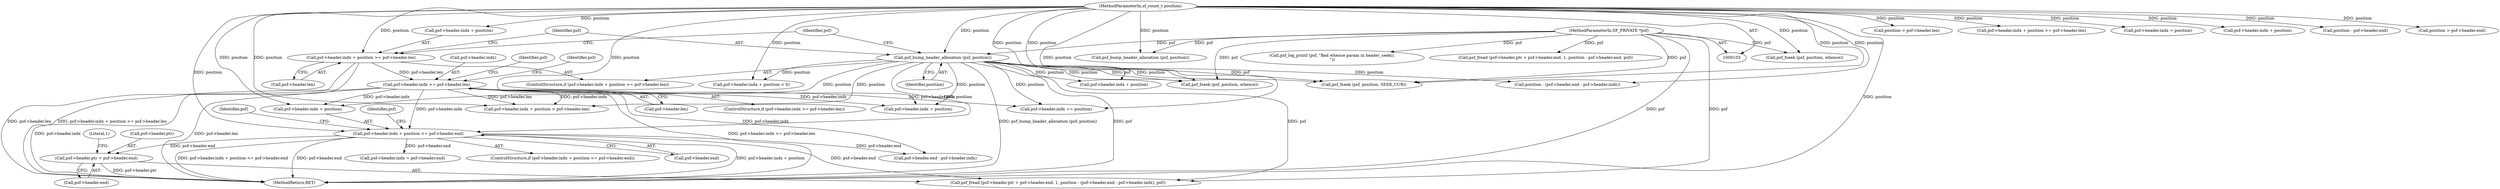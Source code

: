 digraph "0_libsndfile_708e996c87c5fae77b104ccfeb8f6db784c32074_14@pointer" {
"1000294" [label="(Call,psf->header.ptr + psf->header.end)"];
"1000234" [label="(Call,psf->header.indx + position <= psf->header.end)"];
"1000216" [label="(Call,psf->header.indx >= psf->header.len)"];
"1000188" [label="(Call,psf->header.indx + position >= psf->header.len)"];
"1000105" [label="(MethodParameterIn,sf_count_t position)"];
"1000201" [label="(Call,psf_bump_header_allocation (psf, position))"];
"1000104" [label="(MethodParameterIn,SF_PRIVATE *psf)"];
"1000242" [label="(Call,psf->header.end)"];
"1000188" [label="(Call,psf->header.indx + position >= psf->header.len)"];
"1000126" [label="(Call,psf_bump_header_allocation (psf, position))"];
"1000196" [label="(Call,psf->header.len)"];
"1000258" [label="(Call,psf->header.indx + position)"];
"1000257" [label="(Call,psf->header.indx + position > psf->header.len)"];
"1000334" [label="(Call,psf_log_printf (psf, \"Bad whence param in header_seek().\n\"))"];
"1000294" [label="(Call,psf->header.ptr + psf->header.end)"];
"1000130" [label="(Call,position > psf->header.len)"];
"1000215" [label="(ControlStructure,if (psf->header.indx >= psf->header.len))"];
"1000222" [label="(Call,psf->header.len)"];
"1000205" [label="(Call,psf->header.indx + position < 0)"];
"1000206" [label="(Call,psf->header.indx + position)"];
"1000104" [label="(MethodParameterIn,SF_PRIVATE *psf)"];
"1000248" [label="(Call,psf->header.indx += position)"];
"1000295" [label="(Call,psf->header.ptr)"];
"1000157" [label="(Call,psf_fread (psf->header.ptr + psf->header.end, 1, position - psf->header.end, psf))"];
"1000189" [label="(Call,psf->header.indx + position)"];
"1000251" [label="(Identifier,psf)"];
"1000305" [label="(Literal,1)"];
"1000113" [label="(Call,psf->header.indx + position >= psf->header.len)"];
"1000271" [label="(Call,psf->header.indx = psf->header.end)"];
"1000138" [label="(Call,psf_fseek (psf, position, whence))"];
"1000216" [label="(Call,psf->header.indx >= psf->header.len)"];
"1000308" [label="(Call,psf->header.end - psf->header.indx)"];
"1000203" [label="(Identifier,position)"];
"1000300" [label="(Call,psf->header.end)"];
"1000217" [label="(Call,psf->header.indx)"];
"1000229" [label="(Identifier,psf)"];
"1000178" [label="(Call,psf->header.indx = position)"];
"1000187" [label="(ControlStructure,if (psf->header.indx + position >= psf->header.len))"];
"1000293" [label="(Call,psf_fread (psf->header.ptr + psf->header.end, 1, position - (psf->header.end - psf->header.indx), psf))"];
"1000235" [label="(Call,psf->header.indx + position)"];
"1000228" [label="(Call,psf_fseek (psf, position, whence))"];
"1000202" [label="(Identifier,psf)"];
"1000282" [label="(Call,psf_fseek (psf, position, SEEK_CUR))"];
"1000233" [label="(ControlStructure,if (psf->header.indx + position <= psf->header.end))"];
"1000238" [label="(Identifier,psf)"];
"1000201" [label="(Call,psf_bump_header_allocation (psf, position))"];
"1000306" [label="(Call,position - (psf->header.end - psf->header.indx))"];
"1000114" [label="(Call,psf->header.indx + position)"];
"1000261" [label="(Identifier,psf)"];
"1000170" [label="(Call,position - psf->header.end)"];
"1000234" [label="(Call,psf->header.indx + position <= psf->header.end)"];
"1000339" [label="(MethodReturn,RET)"];
"1000105" [label="(MethodParameterIn,sf_count_t position)"];
"1000209" [label="(Identifier,psf)"];
"1000144" [label="(Call,position > psf->header.end)"];
"1000294" -> "1000293"  [label="AST: "];
"1000294" -> "1000300"  [label="CFG: "];
"1000295" -> "1000294"  [label="AST: "];
"1000300" -> "1000294"  [label="AST: "];
"1000305" -> "1000294"  [label="CFG: "];
"1000294" -> "1000339"  [label="DDG: psf->header.ptr"];
"1000234" -> "1000294"  [label="DDG: psf->header.end"];
"1000234" -> "1000233"  [label="AST: "];
"1000234" -> "1000242"  [label="CFG: "];
"1000235" -> "1000234"  [label="AST: "];
"1000242" -> "1000234"  [label="AST: "];
"1000251" -> "1000234"  [label="CFG: "];
"1000261" -> "1000234"  [label="CFG: "];
"1000234" -> "1000339"  [label="DDG: psf->header.indx + position"];
"1000234" -> "1000339"  [label="DDG: psf->header.indx + position <= psf->header.end"];
"1000234" -> "1000339"  [label="DDG: psf->header.end"];
"1000216" -> "1000234"  [label="DDG: psf->header.indx"];
"1000105" -> "1000234"  [label="DDG: position"];
"1000201" -> "1000234"  [label="DDG: position"];
"1000234" -> "1000271"  [label="DDG: psf->header.end"];
"1000234" -> "1000293"  [label="DDG: psf->header.end"];
"1000234" -> "1000308"  [label="DDG: psf->header.end"];
"1000216" -> "1000215"  [label="AST: "];
"1000216" -> "1000222"  [label="CFG: "];
"1000217" -> "1000216"  [label="AST: "];
"1000222" -> "1000216"  [label="AST: "];
"1000229" -> "1000216"  [label="CFG: "];
"1000238" -> "1000216"  [label="CFG: "];
"1000216" -> "1000339"  [label="DDG: psf->header.indx >= psf->header.len"];
"1000216" -> "1000339"  [label="DDG: psf->header.indx"];
"1000216" -> "1000339"  [label="DDG: psf->header.len"];
"1000188" -> "1000216"  [label="DDG: psf->header.len"];
"1000216" -> "1000235"  [label="DDG: psf->header.indx"];
"1000216" -> "1000248"  [label="DDG: psf->header.indx"];
"1000216" -> "1000257"  [label="DDG: psf->header.indx"];
"1000216" -> "1000257"  [label="DDG: psf->header.len"];
"1000216" -> "1000258"  [label="DDG: psf->header.indx"];
"1000216" -> "1000308"  [label="DDG: psf->header.indx"];
"1000188" -> "1000187"  [label="AST: "];
"1000188" -> "1000196"  [label="CFG: "];
"1000189" -> "1000188"  [label="AST: "];
"1000196" -> "1000188"  [label="AST: "];
"1000202" -> "1000188"  [label="CFG: "];
"1000209" -> "1000188"  [label="CFG: "];
"1000188" -> "1000339"  [label="DDG: psf->header.indx + position >= psf->header.len"];
"1000188" -> "1000339"  [label="DDG: psf->header.len"];
"1000105" -> "1000188"  [label="DDG: position"];
"1000105" -> "1000103"  [label="AST: "];
"1000105" -> "1000339"  [label="DDG: position"];
"1000105" -> "1000113"  [label="DDG: position"];
"1000105" -> "1000114"  [label="DDG: position"];
"1000105" -> "1000126"  [label="DDG: position"];
"1000105" -> "1000130"  [label="DDG: position"];
"1000105" -> "1000138"  [label="DDG: position"];
"1000105" -> "1000144"  [label="DDG: position"];
"1000105" -> "1000170"  [label="DDG: position"];
"1000105" -> "1000178"  [label="DDG: position"];
"1000105" -> "1000189"  [label="DDG: position"];
"1000105" -> "1000201"  [label="DDG: position"];
"1000105" -> "1000205"  [label="DDG: position"];
"1000105" -> "1000206"  [label="DDG: position"];
"1000105" -> "1000228"  [label="DDG: position"];
"1000105" -> "1000235"  [label="DDG: position"];
"1000105" -> "1000248"  [label="DDG: position"];
"1000105" -> "1000257"  [label="DDG: position"];
"1000105" -> "1000258"  [label="DDG: position"];
"1000105" -> "1000282"  [label="DDG: position"];
"1000105" -> "1000306"  [label="DDG: position"];
"1000201" -> "1000187"  [label="AST: "];
"1000201" -> "1000203"  [label="CFG: "];
"1000202" -> "1000201"  [label="AST: "];
"1000203" -> "1000201"  [label="AST: "];
"1000209" -> "1000201"  [label="CFG: "];
"1000201" -> "1000339"  [label="DDG: psf_bump_header_allocation (psf, position)"];
"1000201" -> "1000339"  [label="DDG: psf"];
"1000104" -> "1000201"  [label="DDG: psf"];
"1000201" -> "1000205"  [label="DDG: position"];
"1000201" -> "1000206"  [label="DDG: position"];
"1000201" -> "1000228"  [label="DDG: psf"];
"1000201" -> "1000228"  [label="DDG: position"];
"1000201" -> "1000235"  [label="DDG: position"];
"1000201" -> "1000248"  [label="DDG: position"];
"1000201" -> "1000257"  [label="DDG: position"];
"1000201" -> "1000258"  [label="DDG: position"];
"1000201" -> "1000282"  [label="DDG: psf"];
"1000201" -> "1000282"  [label="DDG: position"];
"1000201" -> "1000306"  [label="DDG: position"];
"1000201" -> "1000293"  [label="DDG: psf"];
"1000104" -> "1000103"  [label="AST: "];
"1000104" -> "1000339"  [label="DDG: psf"];
"1000104" -> "1000126"  [label="DDG: psf"];
"1000104" -> "1000138"  [label="DDG: psf"];
"1000104" -> "1000157"  [label="DDG: psf"];
"1000104" -> "1000228"  [label="DDG: psf"];
"1000104" -> "1000282"  [label="DDG: psf"];
"1000104" -> "1000293"  [label="DDG: psf"];
"1000104" -> "1000334"  [label="DDG: psf"];
}
